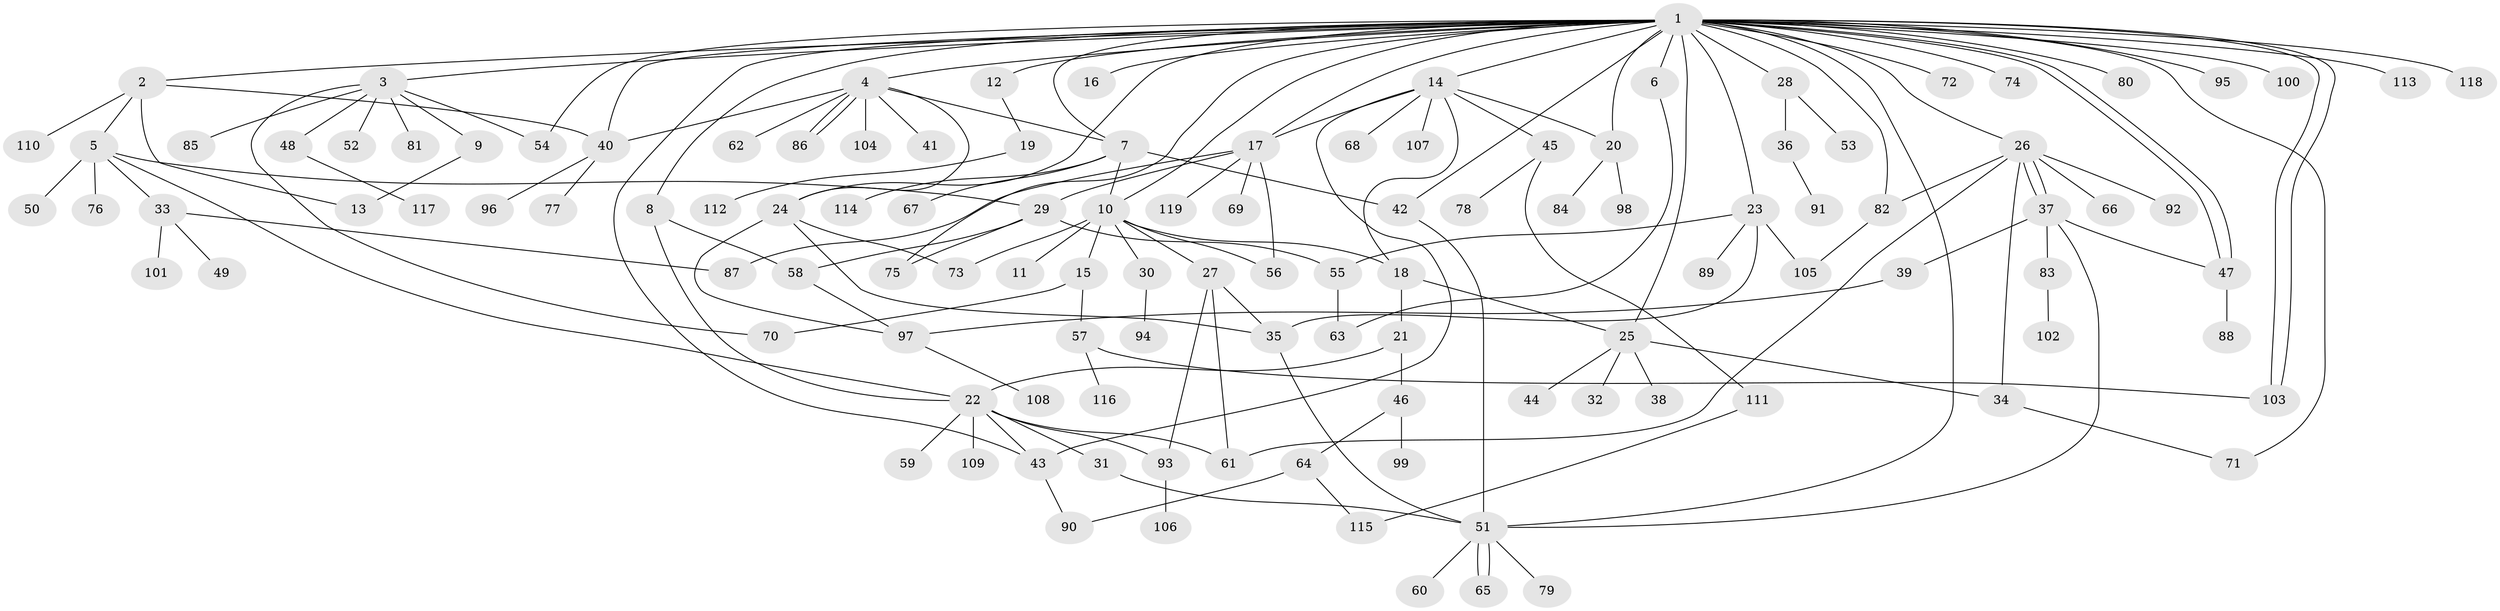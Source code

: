 // Generated by graph-tools (version 1.1) at 2025/49/03/09/25 03:49:50]
// undirected, 119 vertices, 167 edges
graph export_dot {
graph [start="1"]
  node [color=gray90,style=filled];
  1;
  2;
  3;
  4;
  5;
  6;
  7;
  8;
  9;
  10;
  11;
  12;
  13;
  14;
  15;
  16;
  17;
  18;
  19;
  20;
  21;
  22;
  23;
  24;
  25;
  26;
  27;
  28;
  29;
  30;
  31;
  32;
  33;
  34;
  35;
  36;
  37;
  38;
  39;
  40;
  41;
  42;
  43;
  44;
  45;
  46;
  47;
  48;
  49;
  50;
  51;
  52;
  53;
  54;
  55;
  56;
  57;
  58;
  59;
  60;
  61;
  62;
  63;
  64;
  65;
  66;
  67;
  68;
  69;
  70;
  71;
  72;
  73;
  74;
  75;
  76;
  77;
  78;
  79;
  80;
  81;
  82;
  83;
  84;
  85;
  86;
  87;
  88;
  89;
  90;
  91;
  92;
  93;
  94;
  95;
  96;
  97;
  98;
  99;
  100;
  101;
  102;
  103;
  104;
  105;
  106;
  107;
  108;
  109;
  110;
  111;
  112;
  113;
  114;
  115;
  116;
  117;
  118;
  119;
  1 -- 2;
  1 -- 3;
  1 -- 4;
  1 -- 6;
  1 -- 7;
  1 -- 8;
  1 -- 10;
  1 -- 12;
  1 -- 14;
  1 -- 16;
  1 -- 17;
  1 -- 20;
  1 -- 23;
  1 -- 24;
  1 -- 25;
  1 -- 26;
  1 -- 28;
  1 -- 40;
  1 -- 42;
  1 -- 43;
  1 -- 47;
  1 -- 47;
  1 -- 51;
  1 -- 54;
  1 -- 71;
  1 -- 72;
  1 -- 74;
  1 -- 75;
  1 -- 80;
  1 -- 82;
  1 -- 95;
  1 -- 100;
  1 -- 103;
  1 -- 103;
  1 -- 113;
  1 -- 118;
  2 -- 5;
  2 -- 13;
  2 -- 40;
  2 -- 110;
  3 -- 9;
  3 -- 48;
  3 -- 52;
  3 -- 54;
  3 -- 70;
  3 -- 81;
  3 -- 85;
  4 -- 7;
  4 -- 24;
  4 -- 40;
  4 -- 41;
  4 -- 62;
  4 -- 86;
  4 -- 86;
  4 -- 104;
  5 -- 22;
  5 -- 29;
  5 -- 33;
  5 -- 50;
  5 -- 76;
  6 -- 63;
  7 -- 10;
  7 -- 42;
  7 -- 67;
  7 -- 114;
  8 -- 22;
  8 -- 58;
  9 -- 13;
  10 -- 11;
  10 -- 15;
  10 -- 18;
  10 -- 27;
  10 -- 30;
  10 -- 56;
  10 -- 73;
  12 -- 19;
  14 -- 17;
  14 -- 18;
  14 -- 20;
  14 -- 43;
  14 -- 45;
  14 -- 68;
  14 -- 107;
  15 -- 57;
  15 -- 70;
  17 -- 29;
  17 -- 56;
  17 -- 69;
  17 -- 87;
  17 -- 119;
  18 -- 21;
  18 -- 25;
  19 -- 112;
  20 -- 84;
  20 -- 98;
  21 -- 22;
  21 -- 46;
  22 -- 31;
  22 -- 43;
  22 -- 59;
  22 -- 61;
  22 -- 93;
  22 -- 109;
  23 -- 35;
  23 -- 55;
  23 -- 89;
  23 -- 105;
  24 -- 35;
  24 -- 73;
  24 -- 97;
  25 -- 32;
  25 -- 34;
  25 -- 38;
  25 -- 44;
  26 -- 34;
  26 -- 37;
  26 -- 37;
  26 -- 61;
  26 -- 66;
  26 -- 82;
  26 -- 92;
  27 -- 35;
  27 -- 61;
  27 -- 93;
  28 -- 36;
  28 -- 53;
  29 -- 55;
  29 -- 58;
  29 -- 75;
  30 -- 94;
  31 -- 51;
  33 -- 49;
  33 -- 87;
  33 -- 101;
  34 -- 71;
  35 -- 51;
  36 -- 91;
  37 -- 39;
  37 -- 47;
  37 -- 51;
  37 -- 83;
  39 -- 97;
  40 -- 77;
  40 -- 96;
  42 -- 51;
  43 -- 90;
  45 -- 78;
  45 -- 111;
  46 -- 64;
  46 -- 99;
  47 -- 88;
  48 -- 117;
  51 -- 60;
  51 -- 65;
  51 -- 65;
  51 -- 79;
  55 -- 63;
  57 -- 103;
  57 -- 116;
  58 -- 97;
  64 -- 90;
  64 -- 115;
  82 -- 105;
  83 -- 102;
  93 -- 106;
  97 -- 108;
  111 -- 115;
}
